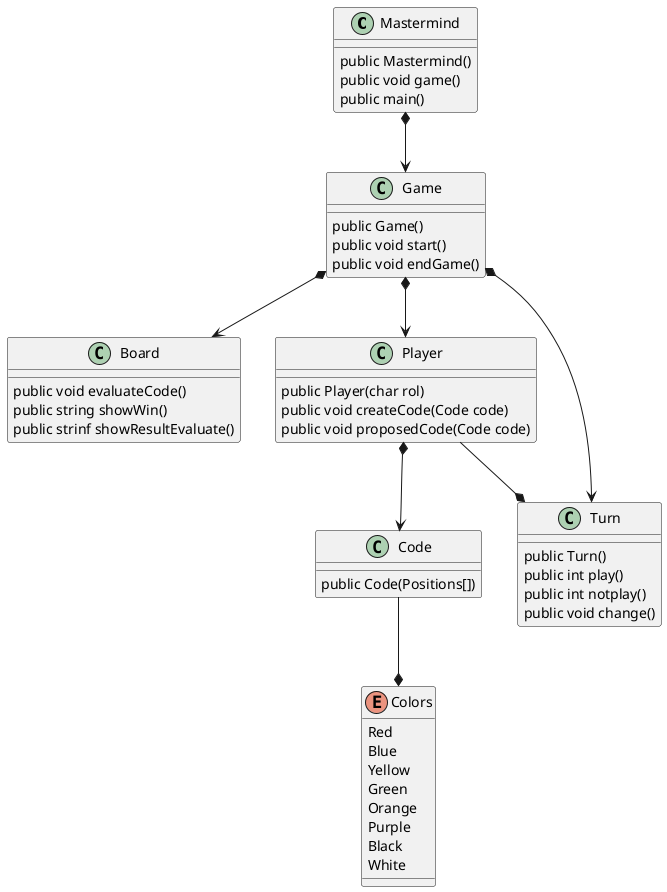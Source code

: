@startuml Public Class Mastermind

class Mastermind{
    public Mastermind()
    public void game()
    public main()
}

class Game{
    public Game()
    public void start()
    public void endGame()
}

class Board {
    
    public void evaluateCode()
    public string showWin()
    public strinf showResultEvaluate()
}

class Player {
    public Player(char rol)
    public void createCode(Code code)
    public void proposedCode(Code code)
        
}

class Code {
    public Code(Positions[])
}

class Turn {
    public Turn()
    public int play()
    public int notplay()
    public void change()
}

enum Colors {
    Red
    Blue
    Yellow
    Green
    Orange
    Purple  
    Black
    White  
}


Mastermind *--> Game
Game *--> Board
Game *--> Player
Game *--> Turn
Player *--> Code
Player --* Turn
Code --* Colors
@enduml